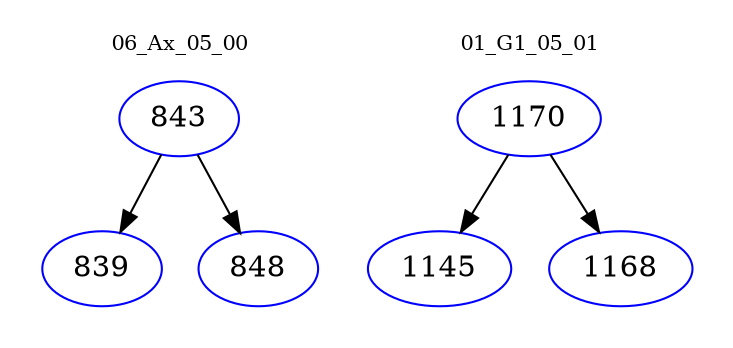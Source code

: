 digraph{
subgraph cluster_0 {
color = white
label = "06_Ax_05_00";
fontsize=10;
T0_843 [label="843", color="blue"]
T0_843 -> T0_839 [color="black"]
T0_839 [label="839", color="blue"]
T0_843 -> T0_848 [color="black"]
T0_848 [label="848", color="blue"]
}
subgraph cluster_1 {
color = white
label = "01_G1_05_01";
fontsize=10;
T1_1170 [label="1170", color="blue"]
T1_1170 -> T1_1145 [color="black"]
T1_1145 [label="1145", color="blue"]
T1_1170 -> T1_1168 [color="black"]
T1_1168 [label="1168", color="blue"]
}
}
